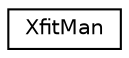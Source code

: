 digraph G
{
  edge [fontname="Helvetica",fontsize="10",labelfontname="Helvetica",labelfontsize="10"];
  node [fontname="Helvetica",fontsize="10",shape=record];
  rankdir=LR;
  Node1 [label="XfitMan",height=0.2,width=0.4,color="black", fillcolor="white", style="filled",URL="$classXfitMan.html",tooltip="manages the Xlib apicalls"];
}
